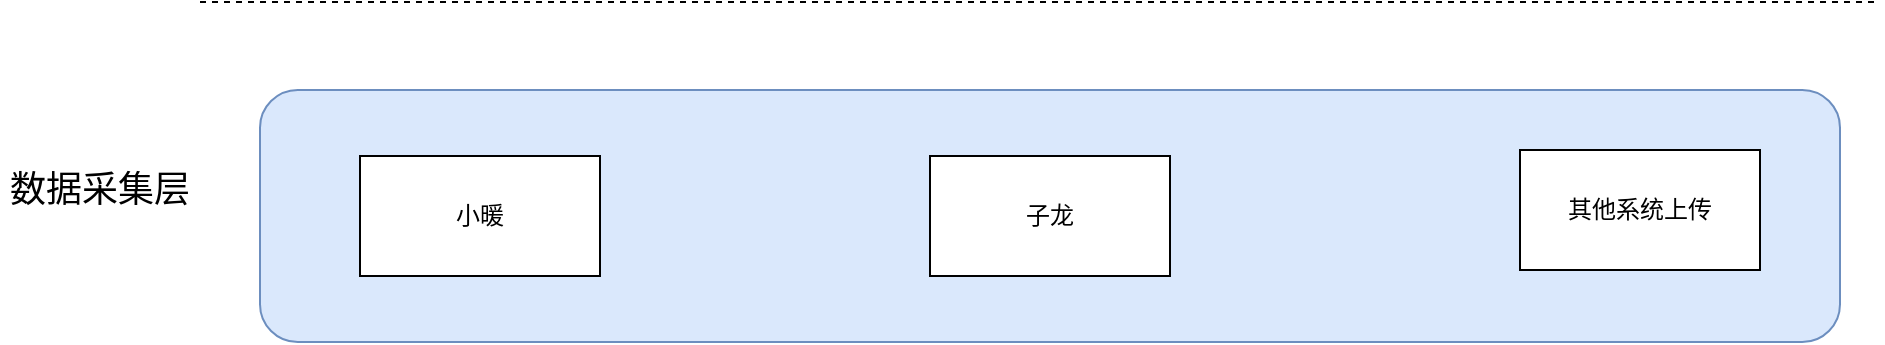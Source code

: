 <mxfile version="10.9.8" type="github"><diagram id="XCvb8BfL5oyT8UWZ--0e" name="第 1 页"><mxGraphModel dx="2079" dy="825" grid="1" gridSize="10" guides="1" tooltips="1" connect="1" arrows="1" fold="1" page="1" pageScale="1" pageWidth="827" pageHeight="1169" math="0" shadow="0"><root><mxCell id="0"/><mxCell id="1" parent="0"/><mxCell id="pTIzSWiwMI35IfcntTuq-1" value="" style="rounded=1;whiteSpace=wrap;html=1;fillColor=#dae8fc;strokeColor=#6c8ebf;" parent="1" vertex="1"><mxGeometry x="20" y="524" width="790" height="126" as="geometry"/></mxCell><mxCell id="pTIzSWiwMI35IfcntTuq-2" value="&lt;font style=&quot;font-size: 18px&quot;&gt;数据采集层&lt;/font&gt;" style="text;html=1;strokeColor=none;fillColor=none;align=center;verticalAlign=middle;whiteSpace=wrap;rounded=0;" parent="1" vertex="1"><mxGeometry x="-110" y="564" width="100" height="20" as="geometry"/></mxCell><mxCell id="pTIzSWiwMI35IfcntTuq-3" value="" style="endArrow=none;dashed=1;html=1;" parent="1" edge="1"><mxGeometry width="50" height="50" relative="1" as="geometry"><mxPoint x="-10" y="480" as="sourcePoint"/><mxPoint x="830" y="480" as="targetPoint"/></mxGeometry></mxCell><mxCell id="pTIzSWiwMI35IfcntTuq-4" value="小暖" style="rounded=0;whiteSpace=wrap;html=1;" parent="1" vertex="1"><mxGeometry x="70" y="557" width="120" height="60" as="geometry"/></mxCell><mxCell id="pTIzSWiwMI35IfcntTuq-5" value="子龙" style="rounded=0;whiteSpace=wrap;html=1;" parent="1" vertex="1"><mxGeometry x="355" y="557" width="120" height="60" as="geometry"/></mxCell><mxCell id="pTIzSWiwMI35IfcntTuq-6" value="其他系统上传" style="rounded=0;whiteSpace=wrap;html=1;" parent="1" vertex="1"><mxGeometry x="650" y="554" width="120" height="60" as="geometry"/></mxCell></root></mxGraphModel></diagram></mxfile>